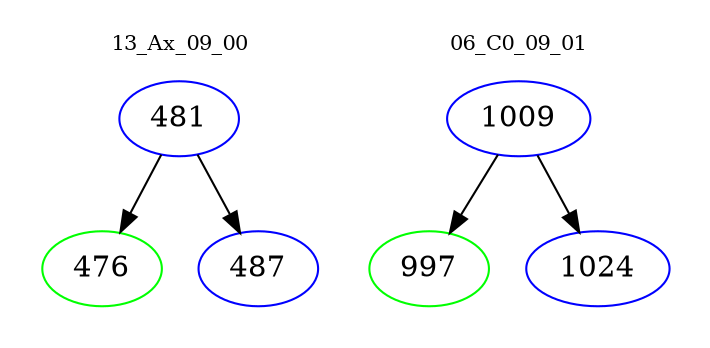 digraph{
subgraph cluster_0 {
color = white
label = "13_Ax_09_00";
fontsize=10;
T0_481 [label="481", color="blue"]
T0_481 -> T0_476 [color="black"]
T0_476 [label="476", color="green"]
T0_481 -> T0_487 [color="black"]
T0_487 [label="487", color="blue"]
}
subgraph cluster_1 {
color = white
label = "06_C0_09_01";
fontsize=10;
T1_1009 [label="1009", color="blue"]
T1_1009 -> T1_997 [color="black"]
T1_997 [label="997", color="green"]
T1_1009 -> T1_1024 [color="black"]
T1_1024 [label="1024", color="blue"]
}
}
